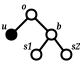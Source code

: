 <?xml version="1.0"?>
<diagram xmlns:dia="http://www.lysator.liu.se/~alla/dia/">
  <diagramdata>
    <attribute name="background">
      <color val="#ffffff"/>
    </attribute>
    <attribute name="paper">
      <composite type="paper">
        <attribute name="name">
          <string>#A4#</string>
        </attribute>
        <attribute name="tmargin">
          <real val="2.82"/>
        </attribute>
        <attribute name="bmargin">
          <real val="2.82"/>
        </attribute>
        <attribute name="lmargin">
          <real val="2.82"/>
        </attribute>
        <attribute name="rmargin">
          <real val="2.82"/>
        </attribute>
        <attribute name="is_portrait">
          <boolean val="true"/>
        </attribute>
        <attribute name="scaling">
          <real val="1"/>
        </attribute>
        <attribute name="fitto">
          <boolean val="false"/>
        </attribute>
      </composite>
    </attribute>
    <attribute name="grid">
      <composite type="grid">
        <attribute name="width_x">
          <real val="0.25"/>
        </attribute>
        <attribute name="width_y">
          <real val="0.25"/>
        </attribute>
        <attribute name="visible_x">
          <int val="2"/>
        </attribute>
        <attribute name="visible_y">
          <int val="2"/>
        </attribute>
      </composite>
    </attribute>
    <attribute name="guides">
      <composite type="guides">
        <attribute name="hguides"/>
        <attribute name="vguides"/>
      </composite>
    </attribute>
  </diagramdata>
  <layer name="Background" visible="true">
    <object type="Standard - Line" version="0" id="O0">
      <attribute name="obj_pos">
        <point val="2.75,1.25"/>
      </attribute>
      <attribute name="obj_bb">
        <rectangle val="1.7,1.2;2.8,2.3"/>
      </attribute>
      <attribute name="conn_endpoints">
        <point val="2.75,1.25"/>
        <point val="1.75,2.25"/>
      </attribute>
      <attribute name="numcp">
        <int val="1"/>
      </attribute>
    </object>
    <object type="Standard - Line" version="0" id="O1">
      <attribute name="obj_pos">
        <point val="2.75,1.25"/>
      </attribute>
      <attribute name="obj_bb">
        <rectangle val="2.7,1.2;3.8,2.3"/>
      </attribute>
      <attribute name="conn_endpoints">
        <point val="2.75,1.25"/>
        <point val="3.75,2.25"/>
      </attribute>
      <attribute name="numcp">
        <int val="1"/>
      </attribute>
    </object>
    <object type="Standard - Line" version="0" id="O2">
      <attribute name="obj_pos">
        <point val="4.5,3.25"/>
      </attribute>
      <attribute name="obj_bb">
        <rectangle val="3.7,2.2;4.55,3.3"/>
      </attribute>
      <attribute name="conn_endpoints">
        <point val="4.5,3.25"/>
        <point val="3.75,2.25"/>
      </attribute>
      <attribute name="numcp">
        <int val="1"/>
      </attribute>
    </object>
    <object type="Standard - Ellipse" version="0" id="O3">
      <attribute name="obj_pos">
        <point val="1.5,2"/>
      </attribute>
      <attribute name="obj_bb">
        <rectangle val="1.45,1.95;2.05,2.55"/>
      </attribute>
      <attribute name="elem_corner">
        <point val="1.5,2"/>
      </attribute>
      <attribute name="elem_width">
        <real val="0.5"/>
      </attribute>
      <attribute name="elem_height">
        <real val="0.5"/>
      </attribute>
      <attribute name="inner_color">
        <color val="#000000"/>
      </attribute>
    </object>
    <object type="Standard - Text" version="0" id="O4">
      <attribute name="obj_pos">
        <point val="4,2"/>
      </attribute>
      <attribute name="obj_bb">
        <rectangle val="4,1.603;4.442,2.103"/>
      </attribute>
      <attribute name="text">
        <composite type="text">
          <attribute name="string">
            <string>#b#</string>
          </attribute>
          <attribute name="font">
            <font name="Times-BoldItalic"/>
          </attribute>
          <attribute name="height">
            <real val="0.5"/>
          </attribute>
          <attribute name="pos">
            <point val="4,2"/>
          </attribute>
          <attribute name="color">
            <color val="#000000"/>
          </attribute>
          <attribute name="alignment">
            <enum val="0"/>
          </attribute>
        </composite>
      </attribute>
    </object>
    <object type="Standard - Line" version="0" id="O5">
      <attribute name="obj_pos">
        <point val="3.75,2.25"/>
      </attribute>
      <attribute name="obj_bb">
        <rectangle val="2.95,2.2;3.8,3.3"/>
      </attribute>
      <attribute name="conn_endpoints">
        <point val="3.75,2.25"/>
        <point val="3,3.25"/>
      </attribute>
      <attribute name="numcp">
        <int val="1"/>
      </attribute>
    </object>
    <object type="Standard - Text" version="0" id="O6">
      <attribute name="obj_pos">
        <point val="1.5,2"/>
      </attribute>
      <attribute name="obj_bb">
        <rectangle val="1.027,1.603;1.5,2.103"/>
      </attribute>
      <attribute name="text">
        <composite type="text">
          <attribute name="string">
            <string>#u#</string>
          </attribute>
          <attribute name="font">
            <font name="Times-BoldItalic"/>
          </attribute>
          <attribute name="height">
            <real val="0.5"/>
          </attribute>
          <attribute name="pos">
            <point val="1.5,2"/>
          </attribute>
          <attribute name="color">
            <color val="#000000"/>
          </attribute>
          <attribute name="alignment">
            <enum val="2"/>
          </attribute>
        </composite>
      </attribute>
    </object>
    <object type="Standard - Text" version="0" id="O7">
      <attribute name="obj_pos">
        <point val="2.5,1"/>
      </attribute>
      <attribute name="obj_bb">
        <rectangle val="2.058,0.603;2.5,1.103"/>
      </attribute>
      <attribute name="text">
        <composite type="text">
          <attribute name="string">
            <string>#o#</string>
          </attribute>
          <attribute name="font">
            <font name="Times-BoldItalic"/>
          </attribute>
          <attribute name="height">
            <real val="0.5"/>
          </attribute>
          <attribute name="pos">
            <point val="2.5,1"/>
          </attribute>
          <attribute name="color">
            <color val="#000000"/>
          </attribute>
          <attribute name="alignment">
            <enum val="2"/>
          </attribute>
        </composite>
      </attribute>
    </object>
    <object type="Standard - Text" version="0" id="O8">
      <attribute name="obj_pos">
        <point val="4.75,3"/>
      </attribute>
      <attribute name="obj_bb">
        <rectangle val="4.75,2.603;5.389,3.103"/>
      </attribute>
      <attribute name="text">
        <composite type="text">
          <attribute name="string">
            <string>#s2#</string>
          </attribute>
          <attribute name="font">
            <font name="Times-BoldItalic"/>
          </attribute>
          <attribute name="height">
            <real val="0.5"/>
          </attribute>
          <attribute name="pos">
            <point val="4.75,3"/>
          </attribute>
          <attribute name="color">
            <color val="#000000"/>
          </attribute>
          <attribute name="alignment">
            <enum val="0"/>
          </attribute>
        </composite>
      </attribute>
    </object>
    <object type="Standard - Ellipse" version="0" id="O9">
      <attribute name="obj_pos">
        <point val="2.5,1"/>
      </attribute>
      <attribute name="obj_bb">
        <rectangle val="2.45,0.95;3.05,1.55"/>
      </attribute>
      <attribute name="elem_corner">
        <point val="2.5,1"/>
      </attribute>
      <attribute name="elem_width">
        <real val="0.5"/>
      </attribute>
      <attribute name="elem_height">
        <real val="0.5"/>
      </attribute>
      <attribute name="border_width">
        <real val="0.1"/>
      </attribute>
      <attribute name="inner_color">
        <color val="#fffefe"/>
      </attribute>
    </object>
    <object type="Standard - Text" version="0" id="O10">
      <attribute name="obj_pos">
        <point val="2.75,3"/>
      </attribute>
      <attribute name="obj_bb">
        <rectangle val="2.111,2.603;2.75,3.103"/>
      </attribute>
      <attribute name="text">
        <composite type="text">
          <attribute name="string">
            <string>#s1#</string>
          </attribute>
          <attribute name="font">
            <font name="Times-BoldItalic"/>
          </attribute>
          <attribute name="height">
            <real val="0.5"/>
          </attribute>
          <attribute name="pos">
            <point val="2.75,3"/>
          </attribute>
          <attribute name="color">
            <color val="#000000"/>
          </attribute>
          <attribute name="alignment">
            <enum val="2"/>
          </attribute>
        </composite>
      </attribute>
    </object>
    <object type="Standard - Ellipse" version="0" id="O11">
      <attribute name="obj_pos">
        <point val="3.5,2"/>
      </attribute>
      <attribute name="obj_bb">
        <rectangle val="3.45,1.95;4.05,2.55"/>
      </attribute>
      <attribute name="elem_corner">
        <point val="3.5,2"/>
      </attribute>
      <attribute name="elem_width">
        <real val="0.5"/>
      </attribute>
      <attribute name="elem_height">
        <real val="0.5"/>
      </attribute>
      <attribute name="border_width">
        <real val="0.1"/>
      </attribute>
      <attribute name="inner_color">
        <color val="#fffefe"/>
      </attribute>
    </object>
    <object type="Standard - Ellipse" version="0" id="O12">
      <attribute name="obj_pos">
        <point val="4.25,3"/>
      </attribute>
      <attribute name="obj_bb">
        <rectangle val="4.2,2.95;4.8,3.55"/>
      </attribute>
      <attribute name="elem_corner">
        <point val="4.25,3"/>
      </attribute>
      <attribute name="elem_width">
        <real val="0.5"/>
      </attribute>
      <attribute name="elem_height">
        <real val="0.5"/>
      </attribute>
      <attribute name="border_width">
        <real val="0.1"/>
      </attribute>
      <attribute name="inner_color">
        <color val="#fffefe"/>
      </attribute>
    </object>
    <object type="Standard - Ellipse" version="0" id="O13">
      <attribute name="obj_pos">
        <point val="2.75,3"/>
      </attribute>
      <attribute name="obj_bb">
        <rectangle val="2.7,2.95;3.3,3.55"/>
      </attribute>
      <attribute name="elem_corner">
        <point val="2.75,3"/>
      </attribute>
      <attribute name="elem_width">
        <real val="0.5"/>
      </attribute>
      <attribute name="elem_height">
        <real val="0.5"/>
      </attribute>
      <attribute name="border_width">
        <real val="0.1"/>
      </attribute>
      <attribute name="inner_color">
        <color val="#fffefe"/>
      </attribute>
    </object>
  </layer>
</diagram>
